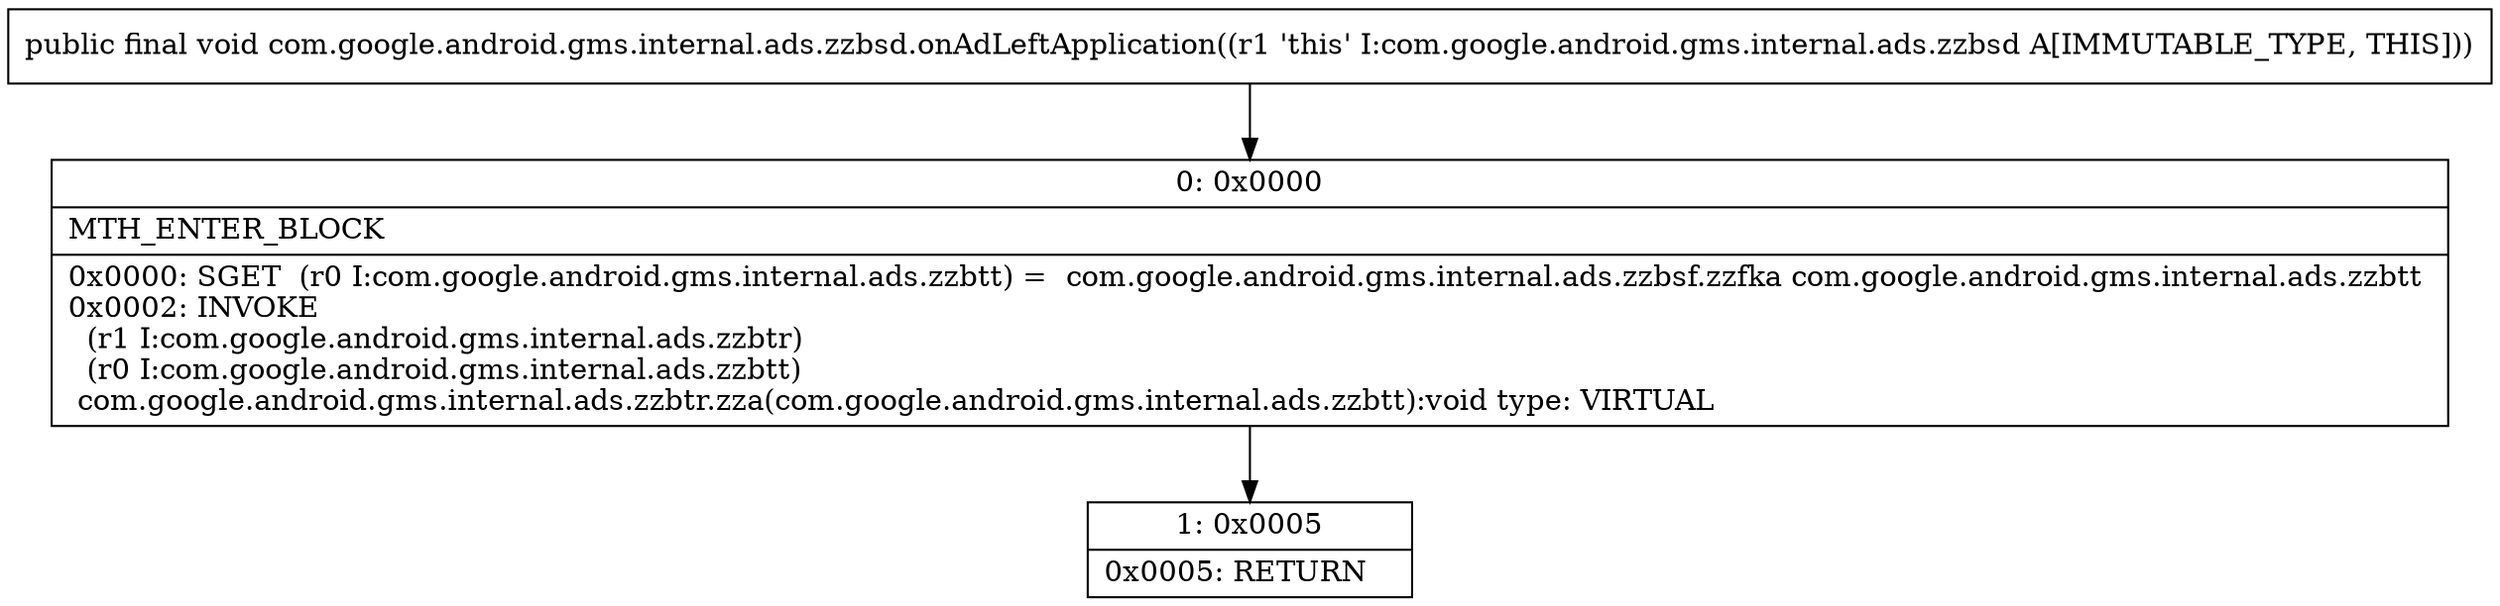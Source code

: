 digraph "CFG forcom.google.android.gms.internal.ads.zzbsd.onAdLeftApplication()V" {
Node_0 [shape=record,label="{0\:\ 0x0000|MTH_ENTER_BLOCK\l|0x0000: SGET  (r0 I:com.google.android.gms.internal.ads.zzbtt) =  com.google.android.gms.internal.ads.zzbsf.zzfka com.google.android.gms.internal.ads.zzbtt \l0x0002: INVOKE  \l  (r1 I:com.google.android.gms.internal.ads.zzbtr)\l  (r0 I:com.google.android.gms.internal.ads.zzbtt)\l com.google.android.gms.internal.ads.zzbtr.zza(com.google.android.gms.internal.ads.zzbtt):void type: VIRTUAL \l}"];
Node_1 [shape=record,label="{1\:\ 0x0005|0x0005: RETURN   \l}"];
MethodNode[shape=record,label="{public final void com.google.android.gms.internal.ads.zzbsd.onAdLeftApplication((r1 'this' I:com.google.android.gms.internal.ads.zzbsd A[IMMUTABLE_TYPE, THIS])) }"];
MethodNode -> Node_0;
Node_0 -> Node_1;
}

